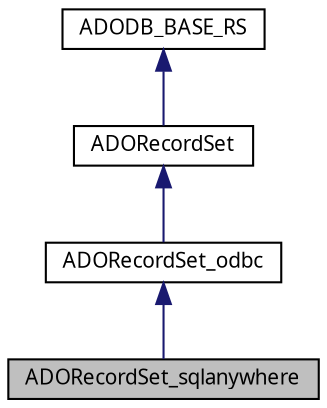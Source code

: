 digraph G
{
  bgcolor="transparent";
  edge [fontname="FreeSans.ttf",fontsize=10,labelfontname="FreeSans.ttf",labelfontsize=10];
  node [fontname="FreeSans.ttf",fontsize=10,shape=record];
  Node1 [label="ADORecordSet_sqlanywhere",height=0.2,width=0.4,color="black", fillcolor="grey75", style="filled" fontcolor="black"];
  Node2 -> Node1 [dir=back,color="midnightblue",fontsize=10,style="solid",fontname="FreeSans.ttf"];
  Node2 [label="ADORecordSet_odbc",height=0.2,width=0.4,color="black",URL="$class_a_d_o_record_set__odbc.html"];
  Node3 -> Node2 [dir=back,color="midnightblue",fontsize=10,style="solid",fontname="FreeSans.ttf"];
  Node3 [label="ADORecordSet",height=0.2,width=0.4,color="black",URL="$class_a_d_o_record_set.html"];
  Node4 -> Node3 [dir=back,color="midnightblue",fontsize=10,style="solid",fontname="FreeSans.ttf"];
  Node4 [label="ADODB_BASE_RS",height=0.2,width=0.4,color="black",URL="$class_a_d_o_d_b___b_a_s_e___r_s.html"];
}
